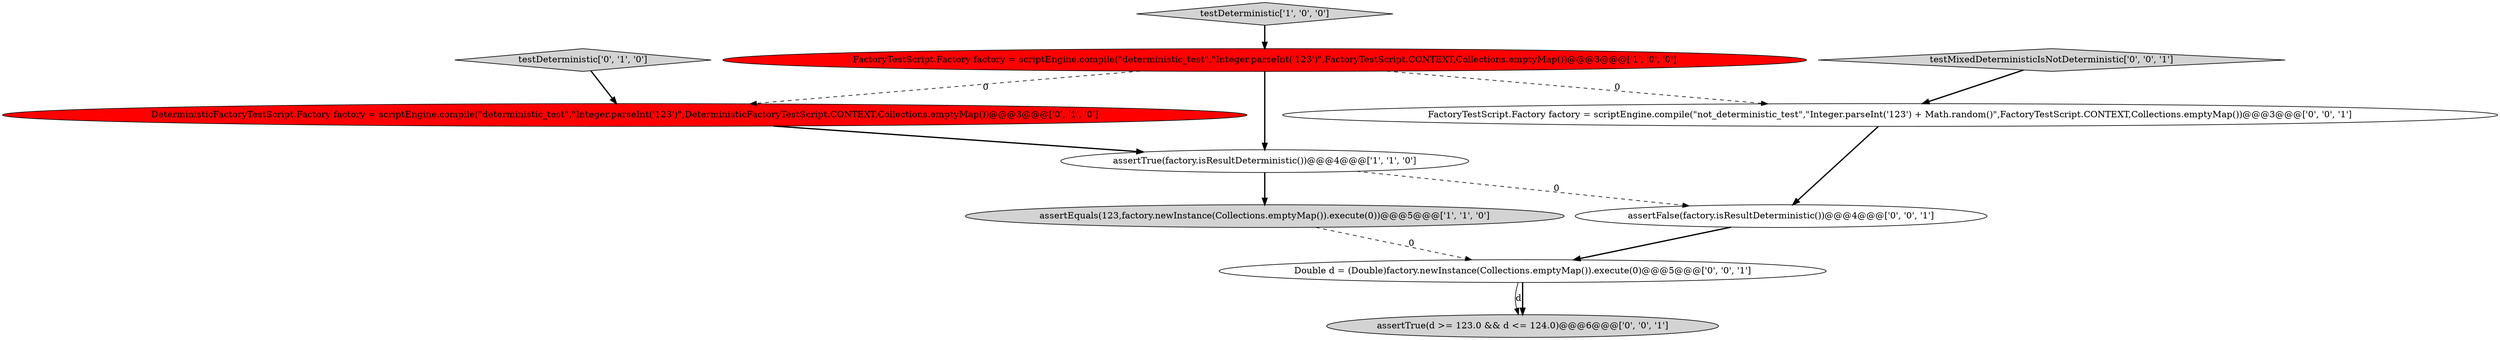 digraph {
3 [style = filled, label = "testDeterministic['1', '0', '0']", fillcolor = lightgray, shape = diamond image = "AAA0AAABBB1BBB"];
5 [style = filled, label = "testDeterministic['0', '1', '0']", fillcolor = lightgray, shape = diamond image = "AAA0AAABBB2BBB"];
2 [style = filled, label = "FactoryTestScript.Factory factory = scriptEngine.compile(\"deterministic_test\",\"Integer.parseInt('123')\",FactoryTestScript.CONTEXT,Collections.emptyMap())@@@3@@@['1', '0', '0']", fillcolor = red, shape = ellipse image = "AAA1AAABBB1BBB"];
0 [style = filled, label = "assertTrue(factory.isResultDeterministic())@@@4@@@['1', '1', '0']", fillcolor = white, shape = ellipse image = "AAA0AAABBB1BBB"];
8 [style = filled, label = "FactoryTestScript.Factory factory = scriptEngine.compile(\"not_deterministic_test\",\"Integer.parseInt('123') + Math.random()\",FactoryTestScript.CONTEXT,Collections.emptyMap())@@@3@@@['0', '0', '1']", fillcolor = white, shape = ellipse image = "AAA0AAABBB3BBB"];
4 [style = filled, label = "DeterministicFactoryTestScript.Factory factory = scriptEngine.compile(\"deterministic_test\",\"Integer.parseInt('123')\",DeterministicFactoryTestScript.CONTEXT,Collections.emptyMap())@@@3@@@['0', '1', '0']", fillcolor = red, shape = ellipse image = "AAA1AAABBB2BBB"];
7 [style = filled, label = "Double d = (Double)factory.newInstance(Collections.emptyMap()).execute(0)@@@5@@@['0', '0', '1']", fillcolor = white, shape = ellipse image = "AAA0AAABBB3BBB"];
9 [style = filled, label = "testMixedDeterministicIsNotDeterministic['0', '0', '1']", fillcolor = lightgray, shape = diamond image = "AAA0AAABBB3BBB"];
1 [style = filled, label = "assertEquals(123,factory.newInstance(Collections.emptyMap()).execute(0))@@@5@@@['1', '1', '0']", fillcolor = lightgray, shape = ellipse image = "AAA0AAABBB1BBB"];
6 [style = filled, label = "assertTrue(d >= 123.0 && d <= 124.0)@@@6@@@['0', '0', '1']", fillcolor = lightgray, shape = ellipse image = "AAA0AAABBB3BBB"];
10 [style = filled, label = "assertFalse(factory.isResultDeterministic())@@@4@@@['0', '0', '1']", fillcolor = white, shape = ellipse image = "AAA0AAABBB3BBB"];
8->10 [style = bold, label=""];
2->0 [style = bold, label=""];
1->7 [style = dashed, label="0"];
3->2 [style = bold, label=""];
9->8 [style = bold, label=""];
2->8 [style = dashed, label="0"];
10->7 [style = bold, label=""];
0->1 [style = bold, label=""];
7->6 [style = solid, label="d"];
0->10 [style = dashed, label="0"];
5->4 [style = bold, label=""];
7->6 [style = bold, label=""];
4->0 [style = bold, label=""];
2->4 [style = dashed, label="0"];
}
